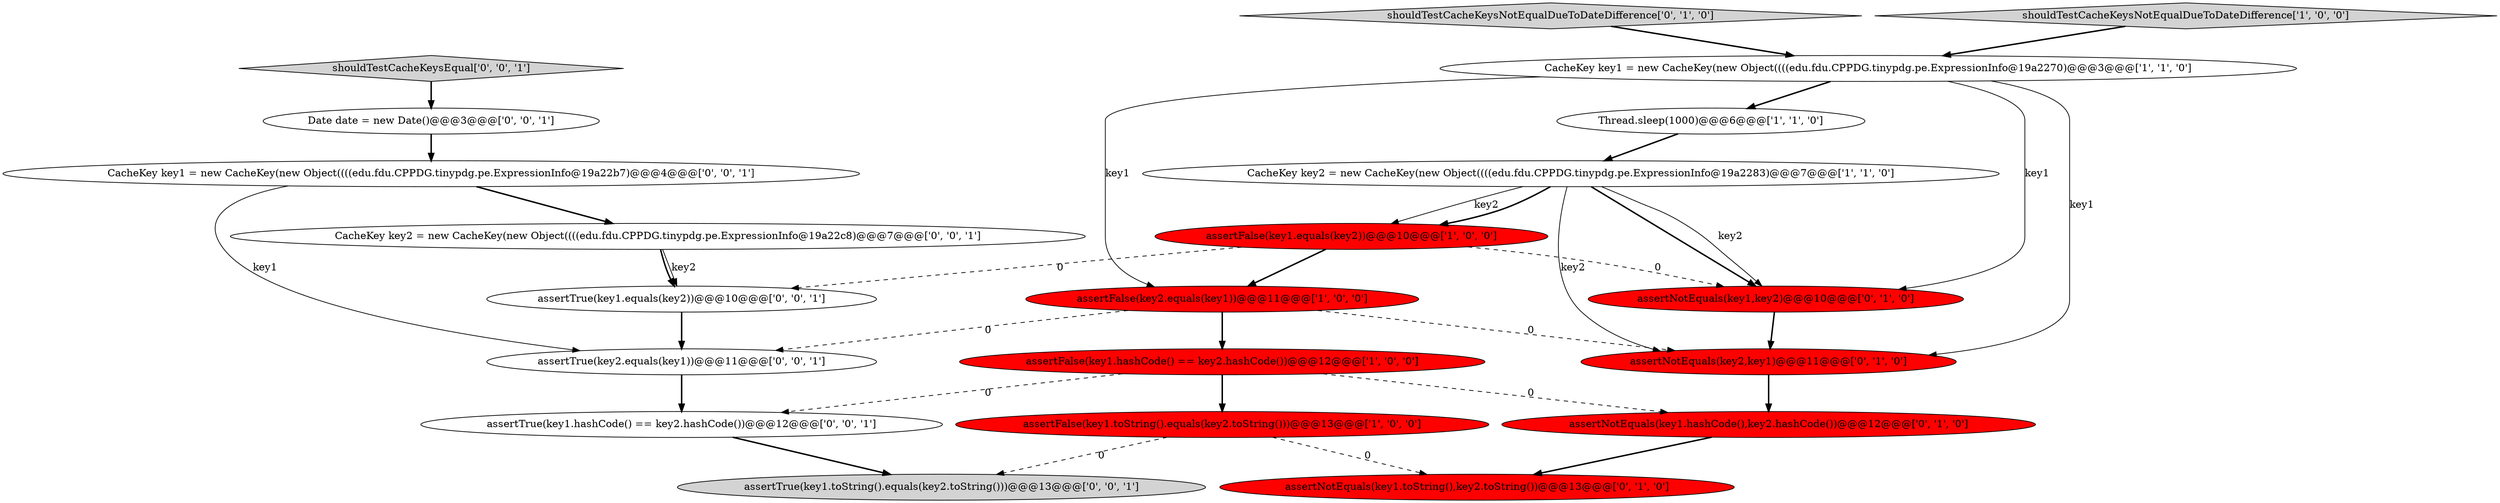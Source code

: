 digraph {
10 [style = filled, label = "assertNotEquals(key2,key1)@@@11@@@['0', '1', '0']", fillcolor = red, shape = ellipse image = "AAA1AAABBB2BBB"];
14 [style = filled, label = "assertTrue(key1.toString().equals(key2.toString()))@@@13@@@['0', '0', '1']", fillcolor = lightgray, shape = ellipse image = "AAA0AAABBB3BBB"];
0 [style = filled, label = "assertFalse(key1.toString().equals(key2.toString()))@@@13@@@['1', '0', '0']", fillcolor = red, shape = ellipse image = "AAA1AAABBB1BBB"];
9 [style = filled, label = "shouldTestCacheKeysNotEqualDueToDateDifference['0', '1', '0']", fillcolor = lightgray, shape = diamond image = "AAA0AAABBB2BBB"];
16 [style = filled, label = "CacheKey key1 = new CacheKey(new Object((((edu.fdu.CPPDG.tinypdg.pe.ExpressionInfo@19a22b7)@@@4@@@['0', '0', '1']", fillcolor = white, shape = ellipse image = "AAA0AAABBB3BBB"];
20 [style = filled, label = "CacheKey key2 = new CacheKey(new Object((((edu.fdu.CPPDG.tinypdg.pe.ExpressionInfo@19a22c8)@@@7@@@['0', '0', '1']", fillcolor = white, shape = ellipse image = "AAA0AAABBB3BBB"];
13 [style = filled, label = "Date date = new Date()@@@3@@@['0', '0', '1']", fillcolor = white, shape = ellipse image = "AAA0AAABBB3BBB"];
4 [style = filled, label = "shouldTestCacheKeysNotEqualDueToDateDifference['1', '0', '0']", fillcolor = lightgray, shape = diamond image = "AAA0AAABBB1BBB"];
15 [style = filled, label = "shouldTestCacheKeysEqual['0', '0', '1']", fillcolor = lightgray, shape = diamond image = "AAA0AAABBB3BBB"];
3 [style = filled, label = "CacheKey key2 = new CacheKey(new Object((((edu.fdu.CPPDG.tinypdg.pe.ExpressionInfo@19a2283)@@@7@@@['1', '1', '0']", fillcolor = white, shape = ellipse image = "AAA0AAABBB1BBB"];
6 [style = filled, label = "assertFalse(key2.equals(key1))@@@11@@@['1', '0', '0']", fillcolor = red, shape = ellipse image = "AAA1AAABBB1BBB"];
17 [style = filled, label = "assertTrue(key2.equals(key1))@@@11@@@['0', '0', '1']", fillcolor = white, shape = ellipse image = "AAA0AAABBB3BBB"];
7 [style = filled, label = "assertFalse(key1.equals(key2))@@@10@@@['1', '0', '0']", fillcolor = red, shape = ellipse image = "AAA1AAABBB1BBB"];
2 [style = filled, label = "assertFalse(key1.hashCode() == key2.hashCode())@@@12@@@['1', '0', '0']", fillcolor = red, shape = ellipse image = "AAA1AAABBB1BBB"];
18 [style = filled, label = "assertTrue(key1.hashCode() == key2.hashCode())@@@12@@@['0', '0', '1']", fillcolor = white, shape = ellipse image = "AAA0AAABBB3BBB"];
11 [style = filled, label = "assertNotEquals(key1.hashCode(),key2.hashCode())@@@12@@@['0', '1', '0']", fillcolor = red, shape = ellipse image = "AAA1AAABBB2BBB"];
1 [style = filled, label = "Thread.sleep(1000)@@@6@@@['1', '1', '0']", fillcolor = white, shape = ellipse image = "AAA0AAABBB1BBB"];
8 [style = filled, label = "assertNotEquals(key1.toString(),key2.toString())@@@13@@@['0', '1', '0']", fillcolor = red, shape = ellipse image = "AAA1AAABBB2BBB"];
12 [style = filled, label = "assertNotEquals(key1,key2)@@@10@@@['0', '1', '0']", fillcolor = red, shape = ellipse image = "AAA1AAABBB2BBB"];
5 [style = filled, label = "CacheKey key1 = new CacheKey(new Object((((edu.fdu.CPPDG.tinypdg.pe.ExpressionInfo@19a2270)@@@3@@@['1', '1', '0']", fillcolor = white, shape = ellipse image = "AAA0AAABBB1BBB"];
19 [style = filled, label = "assertTrue(key1.equals(key2))@@@10@@@['0', '0', '1']", fillcolor = white, shape = ellipse image = "AAA0AAABBB3BBB"];
15->13 [style = bold, label=""];
3->7 [style = solid, label="key2"];
1->3 [style = bold, label=""];
5->12 [style = solid, label="key1"];
5->6 [style = solid, label="key1"];
6->17 [style = dashed, label="0"];
19->17 [style = bold, label=""];
3->12 [style = bold, label=""];
20->19 [style = solid, label="key2"];
13->16 [style = bold, label=""];
6->10 [style = dashed, label="0"];
6->2 [style = bold, label=""];
0->14 [style = dashed, label="0"];
5->1 [style = bold, label=""];
2->0 [style = bold, label=""];
12->10 [style = bold, label=""];
16->17 [style = solid, label="key1"];
3->7 [style = bold, label=""];
7->19 [style = dashed, label="0"];
7->6 [style = bold, label=""];
3->12 [style = solid, label="key2"];
2->18 [style = dashed, label="0"];
9->5 [style = bold, label=""];
7->12 [style = dashed, label="0"];
11->8 [style = bold, label=""];
2->11 [style = dashed, label="0"];
0->8 [style = dashed, label="0"];
5->10 [style = solid, label="key1"];
3->10 [style = solid, label="key2"];
20->19 [style = bold, label=""];
16->20 [style = bold, label=""];
4->5 [style = bold, label=""];
18->14 [style = bold, label=""];
17->18 [style = bold, label=""];
10->11 [style = bold, label=""];
}
